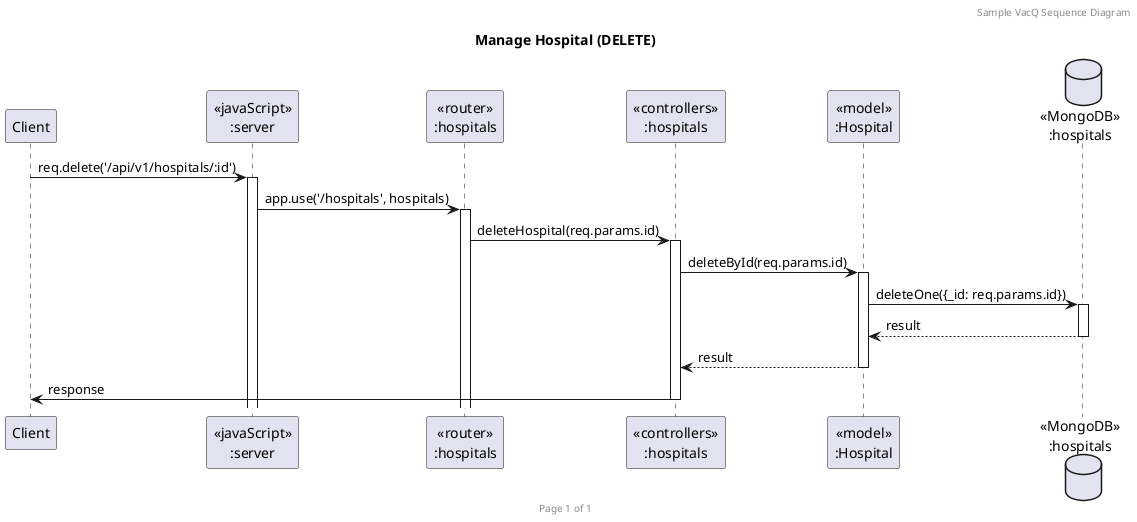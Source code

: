 @startuml Manage Hospital (DELETE)

header Sample VacQ Sequence Diagram
footer Page %page% of %lastpage%
title "Manage Hospital (DELETE)"

participant "Client" as client
participant "<<javaScript>>\n:server" as server
participant "<<router>>\n:hospitals" as routerHospitals
participant "<<controllers>>\n:hospitals" as controllersHospitals
participant "<<model>>\n:Hospital" as modelHospital
database "<<MongoDB>>\n:hospitals" as HospitalsDatabase

client->server ++: req.delete('/api/v1/hospitals/:id')
server->routerHospitals ++: app.use('/hospitals', hospitals)
routerHospitals -> controllersHospitals ++: deleteHospital(req.params.id)
controllersHospitals->modelHospital ++: deleteById(req.params.id)
modelHospital ->HospitalsDatabase ++: deleteOne({_id: req.params.id})
HospitalsDatabase --> modelHospital --: result
controllersHospitals <-- modelHospital --: result
controllersHospitals->client --: response

@enduml
